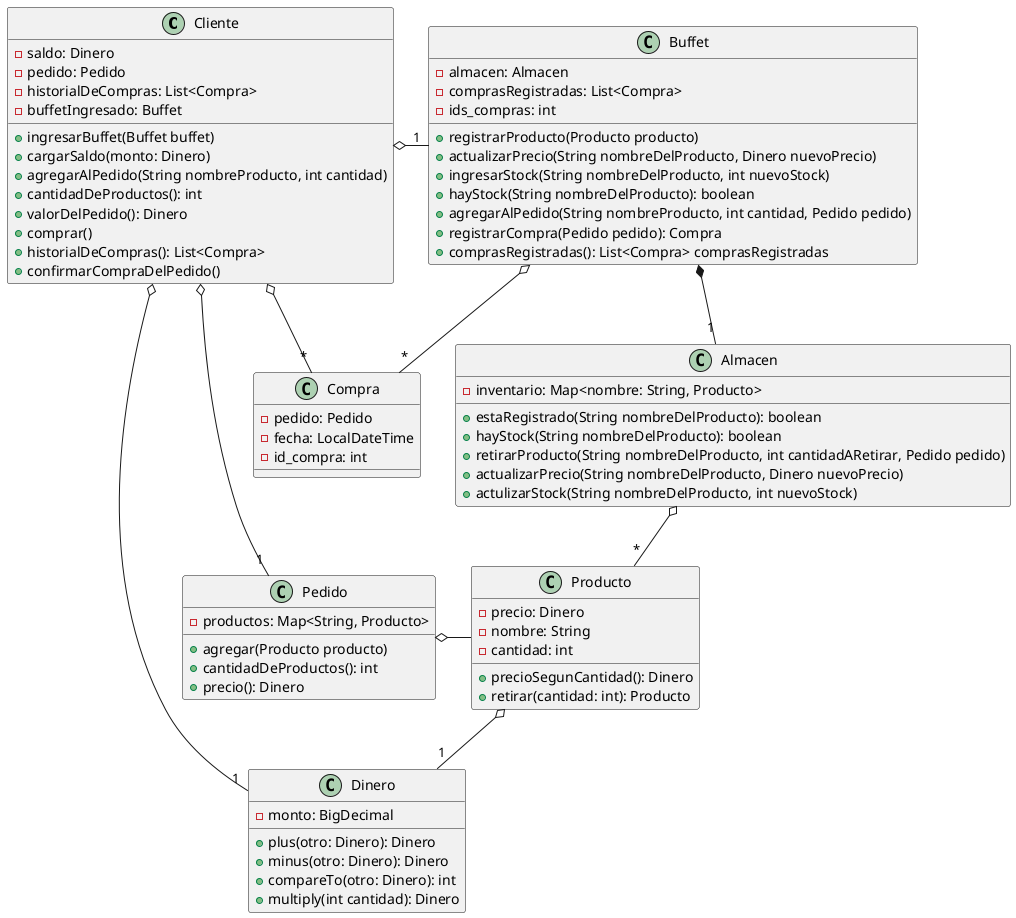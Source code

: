 @startuml
class Cliente {
    - saldo: Dinero
    - pedido: Pedido 
    - historialDeCompras: List<Compra>
    - buffetIngresado: Buffet
    + ingresarBuffet(Buffet buffet)
    + cargarSaldo(monto: Dinero)
    + agregarAlPedido(String nombreProducto, int cantidad)
    + cantidadDeProductos(): int
    + valorDelPedido(): Dinero
    + comprar()
    + historialDeCompras(): List<Compra>
    + confirmarCompraDelPedido()
}

class Producto {
    - precio: Dinero 
    - nombre: String
    - cantidad: int
    + precioSegunCantidad(): Dinero
    + retirar(cantidad: int): Producto
}

class Compra {
    - pedido: Pedido
    - fecha: LocalDateTime
    - id_compra: int
}

class Dinero {
    - monto: BigDecimal
    + plus(otro: Dinero): Dinero
    + minus(otro: Dinero): Dinero
    + compareTo(otro: Dinero): int
    + multiply(int cantidad): Dinero
}

class Almacen{
    -inventario: Map<nombre: String, Producto>
    +estaRegistrado(String nombreDelProducto): boolean
    +hayStock(String nombreDelProducto): boolean
    +retirarProducto(String nombreDelProducto, int cantidadARetirar, Pedido pedido)
    +actualizarPrecio(String nombreDelProducto, Dinero nuevoPrecio)
    +actulizarStock(String nombreDelProducto, int nuevoStock)
}

class Pedido {
    - productos: Map<String, Producto>
    + agregar(Producto producto)
    + cantidadDeProductos(): int
    + precio(): Dinero
}

class Buffet {
    -almacen: Almacen
    -comprasRegistradas: List<Compra>
    -ids_compras: int
    +registrarProducto(Producto producto)
    +actualizarPrecio(String nombreDelProducto, Dinero nuevoPrecio)
    +ingresarStock(String nombreDelProducto, int nuevoStock)
    +hayStock(String nombreDelProducto): boolean
    +agregarAlPedido(String nombreProducto, int cantidad, Pedido pedido)
    +registrarCompra(Pedido pedido): Compra
    +comprasRegistradas(): List<Compra> comprasRegistradas
}

Cliente o-right- "1" Buffet
Cliente o-- "1" Pedido
Cliente o-- "*" Compra
Cliente o- "1" Dinero

Producto o-- "1" Dinero

Pedido o- Producto

Almacen o-- "*" Producto
'Almacen ..> Dinero
'Almacen ..> Pedido

Buffet *-- "1" Almacen
Buffet o-- "*" Compra
'Buffet ..> Dinero
'Buffet ..> Pedido

@enduml
